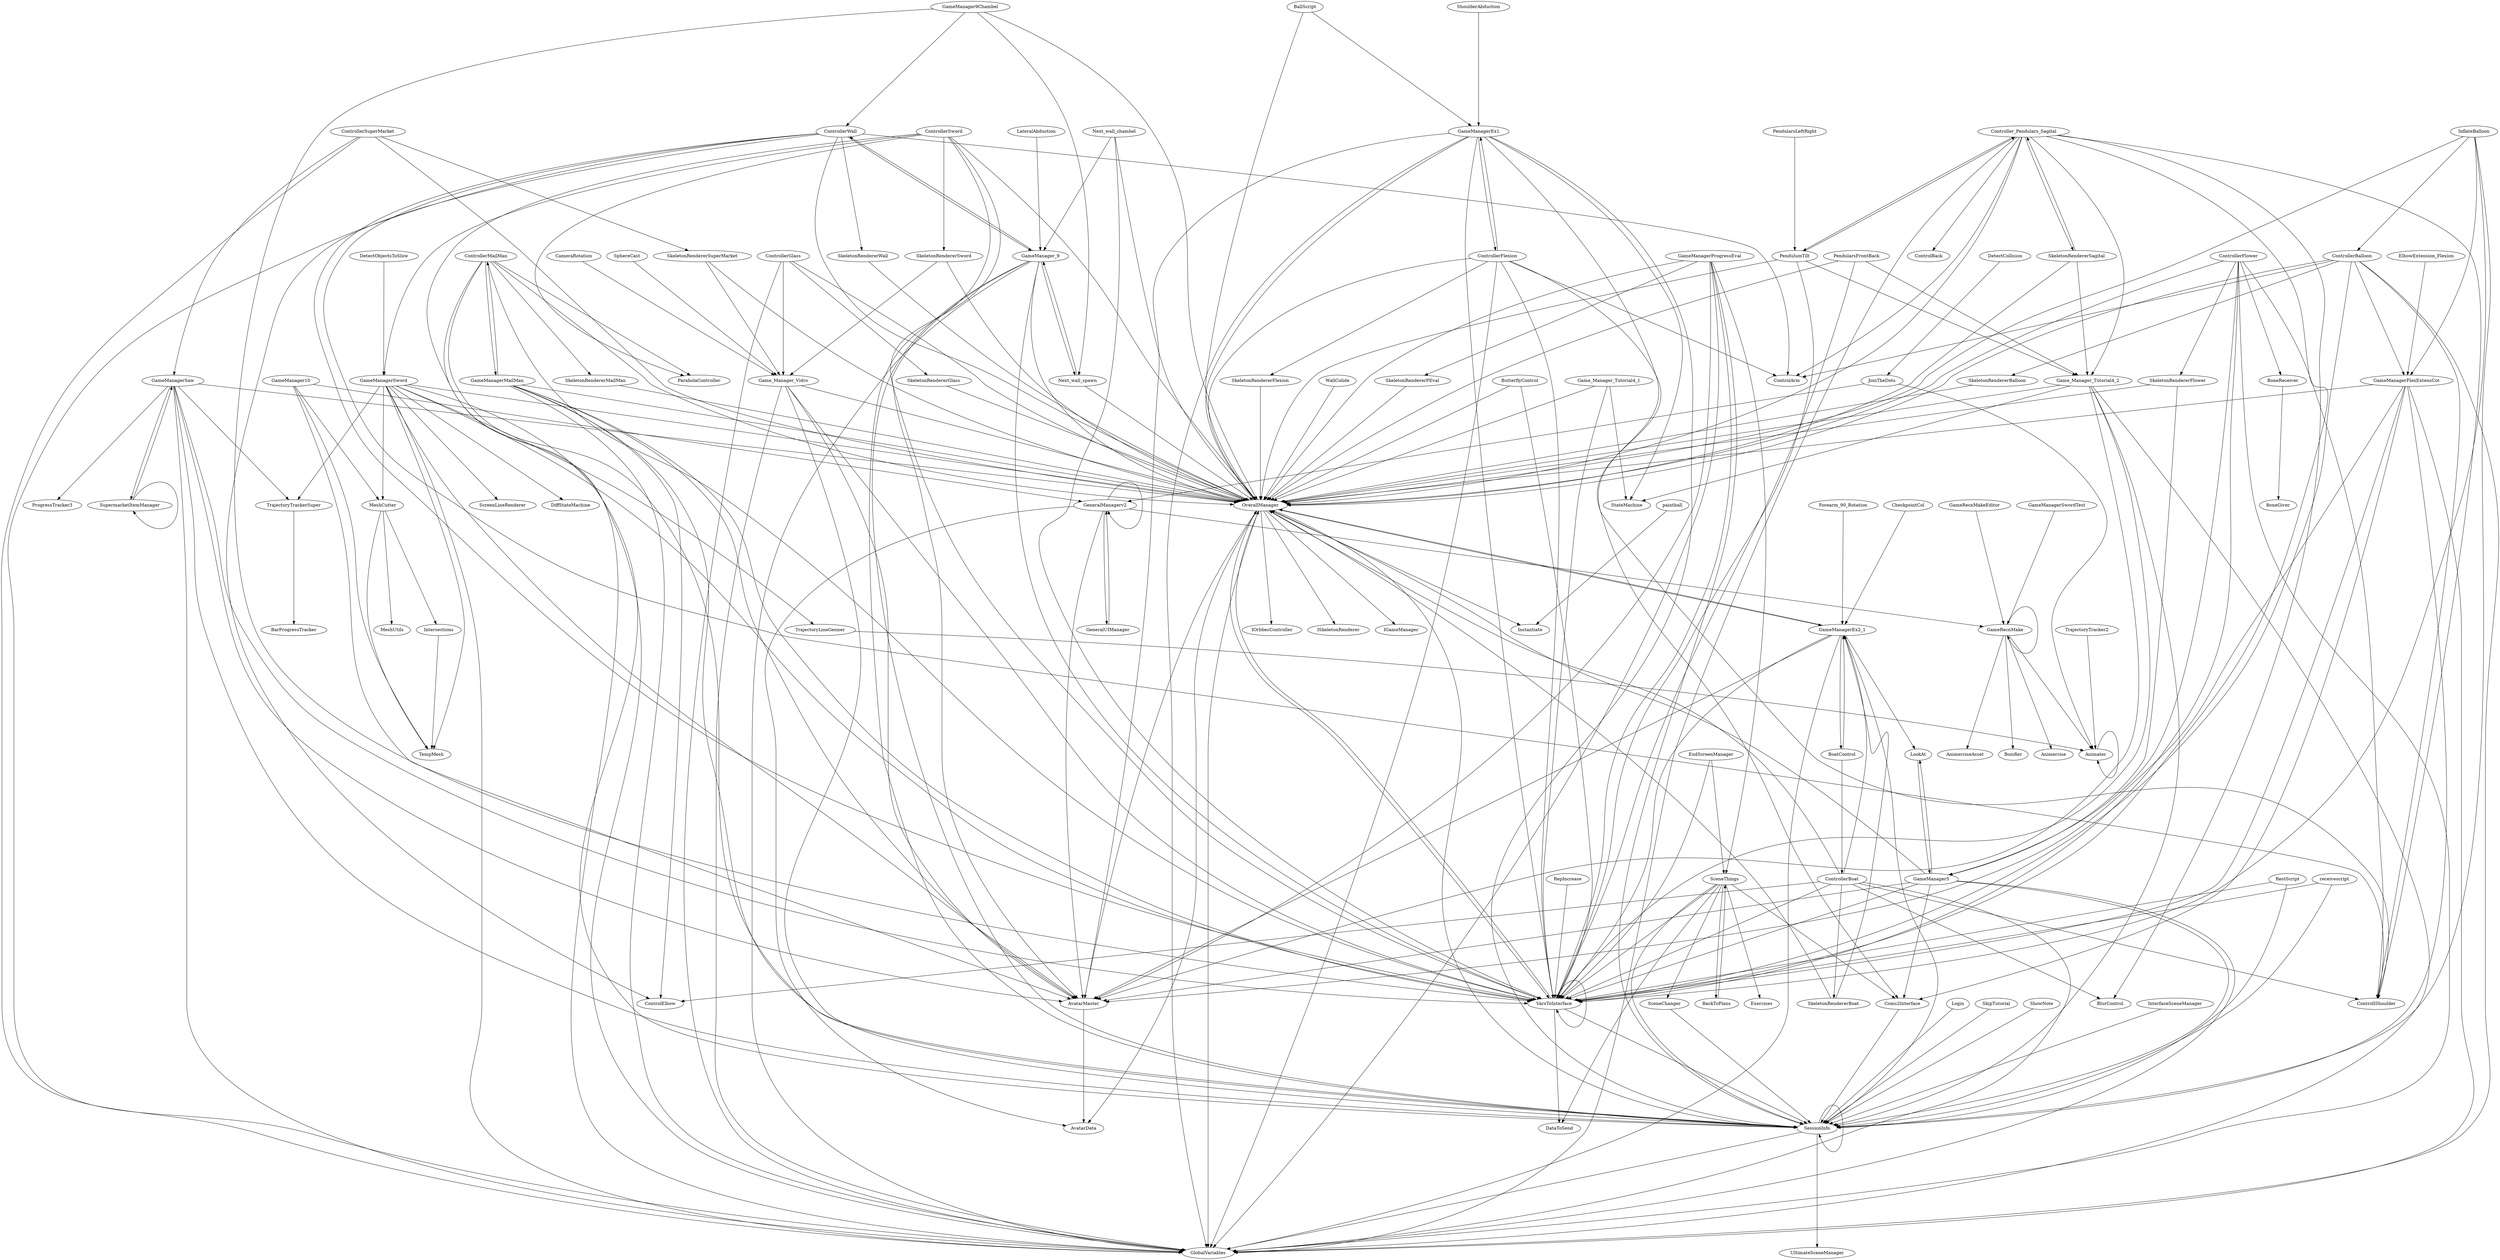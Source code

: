 digraph  {
	graph [nodesep=0.25,
		ranksep=5.0
	];
	SkeletonRendererMailMan -> OverallManager;
	GameManager5 -> Coms2Interface;
	GameManager5 -> LookAt;
	GameManager5 -> AvatarMaster;
	GameManager5 -> OverallManager;
	GameManager5 -> VarsToInterface;
	GameManager5 -> GlobalVariables;
	GameManager5 -> SessionInfo;
	Next_wall_chambel -> OverallManager;
	Next_wall_chambel -> GameManager_9;
	Next_wall_chambel -> VarsToInterface;
	Coms2Interface -> SessionInfo;
	GeneralManagerv2 -> GeneralManagerv2;
	GeneralManagerv2 -> AvatarMaster;
	GeneralManagerv2 -> GeneralUIManager;
	GeneralManagerv2 -> GameRecnMake;
	GeneralManagerv2 -> AvatarData;
	ControllerGlass -> OverallManager;
	ControllerGlass -> Game_Manager_Vidro;
	ControllerGlass -> GlobalVariables;
	ControllerGlass -> SkeletonRendererGlass;
	GameManagerFlexExtensCot -> Coms2Interface;
	GameManagerFlexExtensCot -> AvatarMaster;
	GameManagerFlexExtensCot -> OverallManager;
	GameManagerFlexExtensCot -> VarsToInterface;
	GameManagerFlexExtensCot -> GlobalVariables;
	GameManagerFlexExtensCot -> SessionInfo;
	GameManager10 -> GeneralManagerv2;
	GameManager10 -> AvatarMaster;
	GameManager10 -> MeshCutter;
	GameManager10 -> TempMesh;
	SkeletonRendererPEval -> OverallManager;
	WallColide -> OverallManager;
	Intersections -> TempMesh;
	SkeletonRendererWall -> OverallManager;
	PendularsLeftRight -> PendulumTilt;
	GameManagerProgressEval -> SkeletonRendererPEval;
	GameManagerProgressEval -> AvatarMaster;
	GameManagerProgressEval -> OverallManager;
	GameManagerProgressEval -> SceneThings;
	GameManagerProgressEval -> VarsToInterface;
	GameManagerProgressEval -> GlobalVariables;
	GameManagerProgressEval -> SessionInfo;
	LateralAbduction -> GameManager_9;
	RepIncrease -> VarsToInterface;
	SkeletonRendererSagital -> OverallManager;
	SkeletonRendererSagital -> Controller_Pendulars_Sagital;
	SkeletonRendererSagital -> Game_Manager_Tutorial4_2;
	LookAt -> GameManager5;
	SupermarketItemManager -> SupermarketItemManager;
	SupermarketItemManager -> GameManagerSaw;
	TrajectoryLineGenner -> Animater;
	AvatarMaster -> OverallManager;
	AvatarMaster -> AvatarData;
	BackToPlans -> SceneThings;
	SkeletonRendererBalloon -> OverallManager;
	SkeletonRendererSword -> OverallManager;
	SkeletonRendererSword -> Game_Manager_Vidro;
	OverallManager -> Instantiate;
	OverallManager -> IOrbbecController;
	OverallManager -> VarsToInterface;
	OverallManager -> GlobalVariables;
	OverallManager -> GameManagerEx2_1;
	OverallManager -> SessionInfo;
	OverallManager -> ISkeletonRenderer;
	OverallManager -> AvatarData;
	OverallManager -> IGameManager;
	Login -> SessionInfo;
	Game_Manager_Vidro -> AvatarMaster;
	Game_Manager_Vidro -> OverallManager;
	Game_Manager_Vidro -> VarsToInterface;
	Game_Manager_Vidro -> GlobalVariables;
	Game_Manager_Vidro -> SessionInfo;
	MeshCutter -> Intersections;
	MeshCutter -> MeshUtils;
	MeshCutter -> TempMesh;
	SceneThings -> Coms2Interface;
	SceneThings -> BackToPlans;
	SceneThings -> Exercises;
	SceneThings -> VarsToInterface;
	SceneThings -> SceneChanger;
	SceneThings -> SessionInfo;
	SceneThings -> DataToSend;
	GameManager_9 -> AvatarMaster;
	GameManager_9 -> OverallManager;
	GameManager_9 -> VarsToInterface;
	GameManager_9 -> GlobalVariables;
	GameManager_9 -> ControllerWall;
	GameManager_9 -> Next_wall_spawn;
	GameManager_9 -> SessionInfo;
	CheckpointCol -> GameManagerEx2_1;
	CameraRotation -> Game_Manager_Vidro;
	Controller_Pendulars_Sagital -> SkeletonRendererSagital;
	Controller_Pendulars_Sagital -> OverallManager;
	Controller_Pendulars_Sagital -> ControlArm;
	Controller_Pendulars_Sagital -> ControlBack;
	Controller_Pendulars_Sagital -> VarsToInterface;
	Controller_Pendulars_Sagital -> GlobalVariables;
	Controller_Pendulars_Sagital -> PendulumTilt;
	Controller_Pendulars_Sagital -> ControllShoulder;
	Controller_Pendulars_Sagital -> BlurControl;
	Controller_Pendulars_Sagital -> Game_Manager_Tutorial4_2;
	SkipTutorial -> SessionInfo;
	Forearm_90_Rotation -> GameManagerEx2_1;
	BoneReceiver -> BoneGiver;
	GameManagerSword -> TrajectoryLineGenner;
	GameManagerSword -> AvatarMaster;
	GameManagerSword -> OverallManager;
	GameManagerSword -> MeshCutter;
	GameManagerSword -> VarsToInterface;
	GameManagerSword -> ScreenLineRenderer;
	GameManagerSword -> GlobalVariables;
	GameManagerSword -> TrajectoryTrackerSuper;
	GameManagerSword -> TempMesh;
	GameManagerSword -> SessionInfo;
	GameManagerSword -> DiffStateMachine;
	BallScript -> OverallManager;
	BallScript -> GameManagerEx1;
	GameManagerEx1 -> StateMachine;
	GameManagerEx1 -> Coms2Interface;
	GameManagerEx1 -> AvatarMaster;
	GameManagerEx1 -> OverallManager;
	GameManagerEx1 -> VarsToInterface;
	GameManagerEx1 -> GlobalVariables;
	GameManagerEx1 -> ControllerFlexion;
	GameManagerEx1 -> SessionInfo;
	ControllerBalloon -> GameManagerFlexExtensCot;
	ControllerBalloon -> SkeletonRendererBalloon;
	ControllerBalloon -> OverallManager;
	ControllerBalloon -> ControlArm;
	ControllerBalloon -> VarsToInterface;
	ControllerBalloon -> GlobalVariables;
	ControllerBalloon -> ControllShoulder;
	JoinTheDots -> GeneralManagerv2;
	JoinTheDots -> Animater;
	ControllerSword -> SkeletonRendererSword;
	ControllerSword -> OverallManager;
	ControllerSword -> ParabolaController;
	ControllerSword -> GameManagerSword;
	ControllerSword -> VarsToInterface;
	ControllerSword -> GlobalVariables;
	ControllerSword -> SessionInfo;
	VarsToInterface -> OverallManager;
	VarsToInterface -> VarsToInterface;
	VarsToInterface -> SessionInfo;
	VarsToInterface -> DataToSend;
	ElbowExtension_Flexion -> GameManagerFlexExtensCot;
	SkeletonRendererFlower -> GameManager5;
	SkeletonRendererFlower -> OverallManager;
	RestScript -> VarsToInterface;
	RestScript -> SessionInfo;
	Animater -> Animater;
	DetectObjectsToSlice -> GameManagerSword;
	ShoulderAbduction -> GameManagerEx1;
	ControllerFlower -> GameManager5;
	ControllerFlower -> OverallManager;
	ControllerFlower -> BoneReceiver;
	ControllerFlower -> VarsToInterface;
	ControllerFlower -> SkeletonRendererFlower;
	ControllerFlower -> GlobalVariables;
	ControllerFlower -> ControllShoulder;
	SphereCast -> Game_Manager_Vidro;
	ShowNote -> SessionInfo;
	GameManagerEx2_1 -> LookAt;
	GameManagerEx2_1 -> AvatarMaster;
	GameManagerEx2_1 -> OverallManager;
	GameManagerEx2_1 -> VarsToInterface;
	GameManagerEx2_1 -> GlobalVariables;
	GameManagerEx2_1 -> BoatControl;
	GameManagerEx2_1 -> SessionInfo;
	ControllerWall -> SkeletonRendererWall;
	ControllerWall -> OverallManager;
	ControllerWall -> GameManager_9;
	ControllerWall -> ControlArm;
	ControllerWall -> VarsToInterface;
	ControllerWall -> GlobalVariables;
	ControllerWall -> ControllShoulder;
	ControllerWall -> ControlElbow;
	PendularsFrontBack -> OverallManager;
	PendularsFrontBack -> VarsToInterface;
	PendularsFrontBack -> Game_Manager_Tutorial4_2;
	InflateBalloon -> GameManagerFlexExtensCot;
	InflateBalloon -> OverallManager;
	InflateBalloon -> ControllerBalloon;
	InflateBalloon -> VarsToInterface;
	InflateBalloon -> SessionInfo;
	PendulumTilt -> OverallManager;
	PendulumTilt -> Controller_Pendulars_Sagital;
	PendulumTilt -> VarsToInterface;
	PendulumTilt -> Game_Manager_Tutorial4_2;
	SkeletonRendererSuperMarket -> OverallManager;
	SkeletonRendererSuperMarket -> Game_Manager_Vidro;
	SkeletonRendererFlexion -> OverallManager;
	GeneralUIManager -> GeneralManagerv2;
	receivescript -> VarsToInterface;
	receivescript -> SessionInfo;
	SkeletonRendererBoat -> OverallManager;
	SkeletonRendererBoat -> GameManagerEx2_1;
	paintball -> Instantiate;
	GameManager9Chambel -> OverallManager;
	GameManager9Chambel -> VarsToInterface;
	GameManager9Chambel -> ControllerWall;
	GameManager9Chambel -> Next_wall_spawn;
	TrajectoryTrackerSuper -> BarProgressTracker;
	InterfaceSceneManager -> SessionInfo;
	SceneChanger -> SessionInfo;
	Next_wall_spawn -> OverallManager;
	Next_wall_spawn -> GameManager_9;
	ControllerFlexion -> OverallManager;
	ControllerFlexion -> ControlArm;
	ControllerFlexion -> GameManagerEx1;
	ControllerFlexion -> VarsToInterface;
	ControllerFlexion -> GlobalVariables;
	ControllerFlexion -> ControllShoulder;
	ControllerFlexion -> SkeletonRendererFlexion;
	ControllerSuperMarket -> OverallManager;
	ControllerSuperMarket -> GlobalVariables;
	ControllerSuperMarket -> SkeletonRendererSuperMarket;
	ControllerSuperMarket -> GameManagerSaw;
	BoatControl -> GameManagerEx2_1;
	BoatControl -> ControllerBoat;
	ControllerBoat -> OverallManager;
	ControllerBoat -> VarsToInterface;
	ControllerBoat -> GlobalVariables;
	ControllerBoat -> GameManagerEx2_1;
	ControllerBoat -> ControllShoulder;
	ControllerBoat -> SkeletonRendererBoat;
	ControllerBoat -> ControlElbow;
	ControllerBoat -> BlurControl;
	GameRecnMake -> Animater;
	GameRecnMake -> GameRecnMake;
	GameRecnMake -> Animercise;
	GameRecnMake -> AnimerciseAsset;
	GameRecnMake -> Bonifier;
	GameManagerMailMan -> AvatarMaster;
	GameManagerMailMan -> OverallManager;
	GameManagerMailMan -> VarsToInterface;
	GameManagerMailMan -> GlobalVariables;
	GameManagerMailMan -> SessionInfo;
	GameManagerMailMan -> ControlElbow;
	GameManagerMailMan -> ControllerMailMan;
	GameManagerSaw -> ProgressTracker3;
	GameManagerSaw -> SupermarketItemManager;
	GameManagerSaw -> AvatarMaster;
	GameManagerSaw -> OverallManager;
	GameManagerSaw -> VarsToInterface;
	GameManagerSaw -> GlobalVariables;
	GameManagerSaw -> TrajectoryTrackerSuper;
	GameManagerSaw -> SessionInfo;
	SessionInfo -> UltimateSceneManager;
	SessionInfo -> GlobalVariables;
	SessionInfo -> SessionInfo;
	ControllerMailMan -> SkeletonRendererMailMan;
	ControllerMailMan -> OverallManager;
	ControllerMailMan -> ParabolaController;
	ControllerMailMan -> VarsToInterface;
	ControllerMailMan -> GlobalVariables;
	ControllerMailMan -> GameManagerMailMan;
	ControllerMailMan -> SessionInfo;
	EndScreenManager -> SceneThings;
	EndScreenManager -> VarsToInterface;
	Game_Manager_Tutorial4_1 -> StateMachine;
	Game_Manager_Tutorial4_1 -> OverallManager;
	Game_Manager_Tutorial4_1 -> VarsToInterface;
	SkeletonRendererGlass -> OverallManager;
	Game_Manager_Tutorial4_2 -> StateMachine;
	Game_Manager_Tutorial4_2 -> AvatarMaster;
	Game_Manager_Tutorial4_2 -> OverallManager;
	Game_Manager_Tutorial4_2 -> VarsToInterface;
	Game_Manager_Tutorial4_2 -> GlobalVariables;
	Game_Manager_Tutorial4_2 -> SessionInfo;
	ButterflyControl -> OverallManager;
	ButterflyControl -> VarsToInterface;
	DetectCollision -> JoinTheDots;
	TrajectoryTracker2 -> Animater;
	GameManagerSwordTest -> GameRecnMake;
	GameRecnMakeEditor -> GameRecnMake;
}
